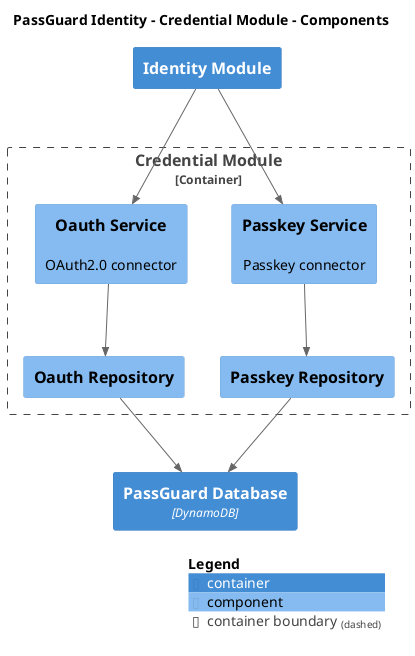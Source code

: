 @startuml
set separator none
title PassGuard Identity - Credential Module - Components

top to bottom direction

!include <C4/C4>
!include <C4/C4_Context>
!include <C4/C4_Container>
!include <C4/C4_Component>

Container(PassGuardIdentity.IdentityModule, "Identity Module", $techn="", $descr="", $tags="", $link="")
Container(PassGuardIdentity.PassGuardDatabase, "PassGuard Database", $techn="DynamoDB", $descr="", $tags="", $link="")

Container_Boundary("PassGuardIdentity.CredentialModule_boundary", "Credential Module", $tags="") {
  Component(PassGuardIdentity.CredentialModule.OauthService, "Oauth Service", $techn="", $descr="OAuth2.0 connector", $tags="", $link="")
  Component(PassGuardIdentity.CredentialModule.OauthRepository, "Oauth Repository", $techn="", $descr="", $tags="", $link="")
  Component(PassGuardIdentity.CredentialModule.PasskeyService, "Passkey Service", $techn="", $descr="Passkey connector", $tags="", $link="")
  Component(PassGuardIdentity.CredentialModule.PasskeyRepository, "Passkey Repository", $techn="", $descr="", $tags="", $link="")
}

Rel(PassGuardIdentity.IdentityModule, PassGuardIdentity.CredentialModule.OauthService, "", $techn="", $tags="", $link="")
Rel(PassGuardIdentity.IdentityModule, PassGuardIdentity.CredentialModule.PasskeyService, "", $techn="", $tags="", $link="")
Rel(PassGuardIdentity.CredentialModule.OauthService, PassGuardIdentity.CredentialModule.OauthRepository, "", $techn="", $tags="", $link="")
Rel(PassGuardIdentity.CredentialModule.OauthRepository, PassGuardIdentity.PassGuardDatabase, "", $techn="", $tags="", $link="")
Rel(PassGuardIdentity.CredentialModule.PasskeyService, PassGuardIdentity.CredentialModule.PasskeyRepository, "", $techn="", $tags="", $link="")
Rel(PassGuardIdentity.CredentialModule.PasskeyRepository, PassGuardIdentity.PassGuardDatabase, "", $techn="", $tags="", $link="")

SHOW_LEGEND(true)
@enduml